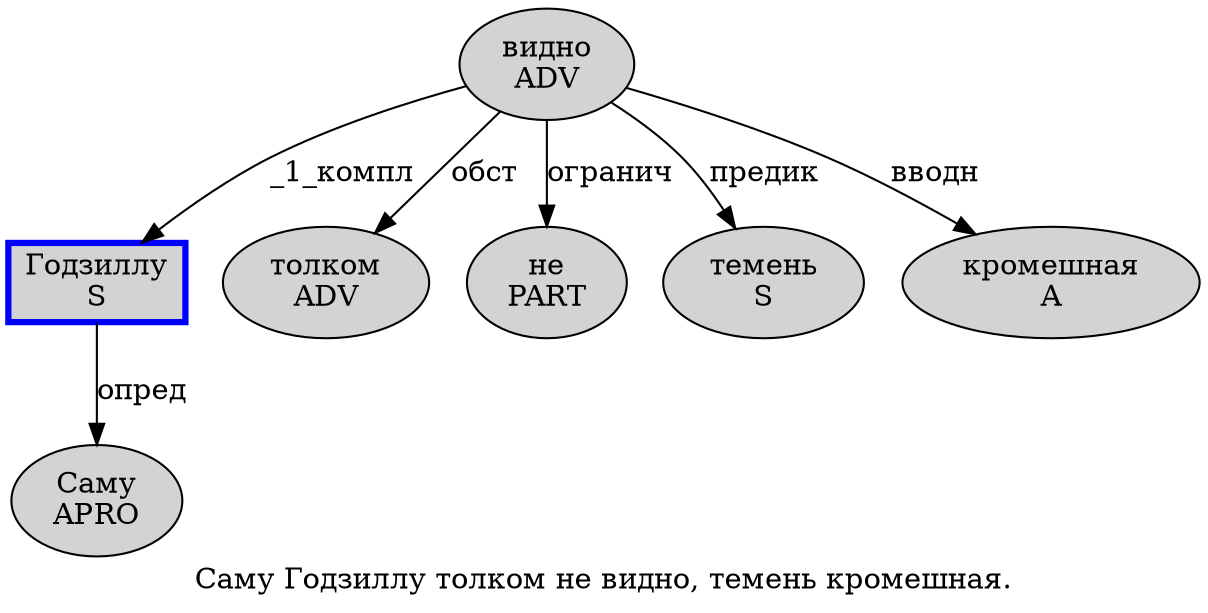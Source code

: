 digraph SENTENCE_4698 {
	graph [label="Саму Годзиллу толком не видно, темень кромешная."]
	node [style=filled]
		0 [label="Саму
APRO" color="" fillcolor=lightgray penwidth=1 shape=ellipse]
		1 [label="Годзиллу
S" color=blue fillcolor=lightgray penwidth=3 shape=box]
		2 [label="толком
ADV" color="" fillcolor=lightgray penwidth=1 shape=ellipse]
		3 [label="не
PART" color="" fillcolor=lightgray penwidth=1 shape=ellipse]
		4 [label="видно
ADV" color="" fillcolor=lightgray penwidth=1 shape=ellipse]
		6 [label="темень
S" color="" fillcolor=lightgray penwidth=1 shape=ellipse]
		7 [label="кромешная
A" color="" fillcolor=lightgray penwidth=1 shape=ellipse]
			4 -> 1 [label="_1_компл"]
			4 -> 2 [label="обст"]
			4 -> 3 [label="огранич"]
			4 -> 6 [label="предик"]
			4 -> 7 [label="вводн"]
			1 -> 0 [label="опред"]
}